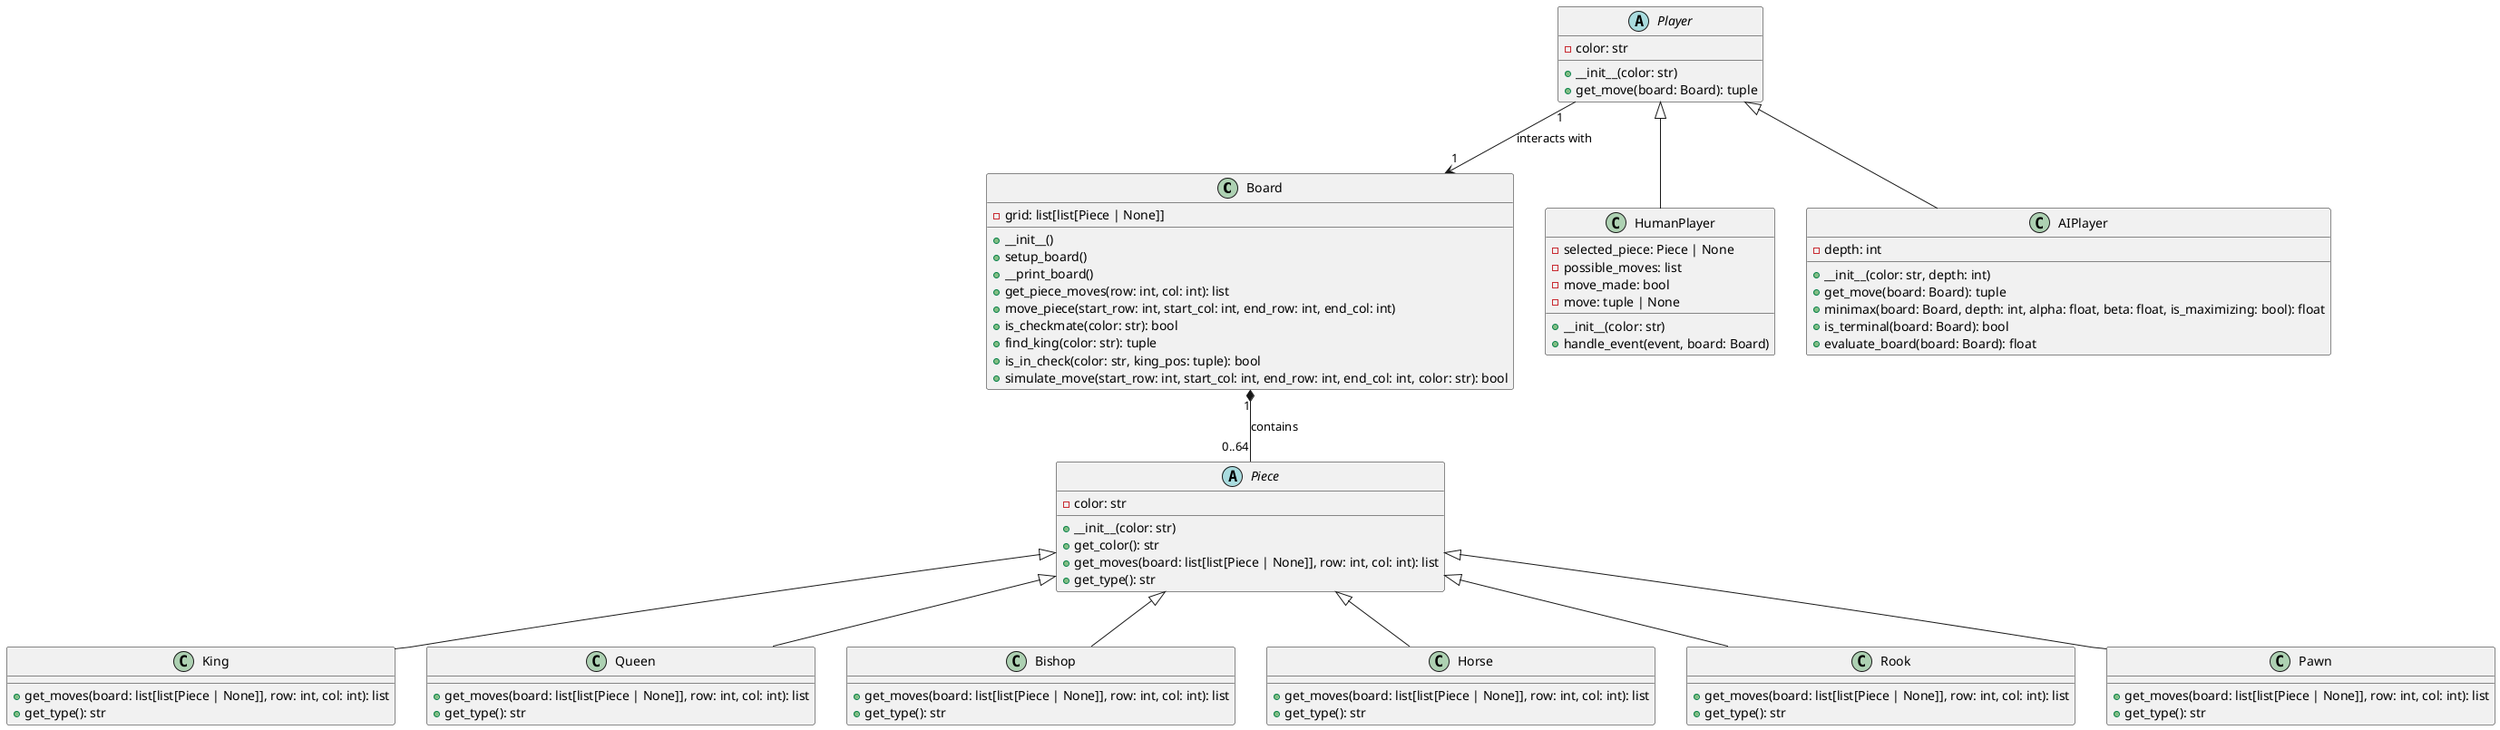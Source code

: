 @startuml uml

' Definizione delle classi principali

class Board {
    - grid: list[list[Piece | None]]
    + __init__()
    + setup_board()
    + __print_board()
    + get_piece_moves(row: int, col: int): list
    + move_piece(start_row: int, start_col: int, end_row: int, end_col: int)
    + is_checkmate(color: str): bool
    + find_king(color: str): tuple
    + is_in_check(color: str, king_pos: tuple): bool
    + simulate_move(start_row: int, start_col: int, end_row: int, end_col: int, color: str): bool
}

abstract class Piece {
    - color: str
    + __init__(color: str)
    + get_color(): str
    + get_moves(board: list[list[Piece | None]], row: int, col: int): list
    + get_type(): str
}

class King {
    + get_moves(board: list[list[Piece | None]], row: int, col: int): list
    + get_type(): str
}

class Queen {
    + get_moves(board: list[list[Piece | None]], row: int, col: int): list
    + get_type(): str
}

class Bishop {
    + get_moves(board: list[list[Piece | None]], row: int, col: int): list
    + get_type(): str
}

class Horse {
    + get_moves(board: list[list[Piece | None]], row: int, col: int): list
    + get_type(): str
}

class Rook {
    + get_moves(board: list[list[Piece | None]], row: int, col: int): list
    + get_type(): str
}

class Pawn {
    + get_moves(board: list[list[Piece | None]], row: int, col: int): list
    + get_type(): str
}

abstract class Player {
    - color: str
    + __init__(color: str)
    + get_move(board: Board): tuple
}

class HumanPlayer {
    - selected_piece: Piece | None
    - possible_moves: list
    - move_made: bool
    - move: tuple | None
    + __init__(color: str)
    + handle_event(event, board: Board)
}

class AIPlayer {
    - depth: int
    + __init__(color: str, depth: int)
    + get_move(board: Board): tuple
    + minimax(board: Board, depth: int, alpha: float, beta: float, is_maximizing: bool): float
    + is_terminal(board: Board): bool
    + evaluate_board(board: Board): float
}

' Relazioni di ereditarietà

Piece <|-- King
Piece <|-- Queen
Piece <|-- Bishop
Piece <|-- Horse
Piece <|-- Rook
Piece <|-- Pawn

Player <|-- HumanPlayer
Player <|-- AIPlayer

' Relazioni di associazione

Board "1" *-- "0..64" Piece : contains

Player "1" --> "1" Board : interacts with

@enduml
